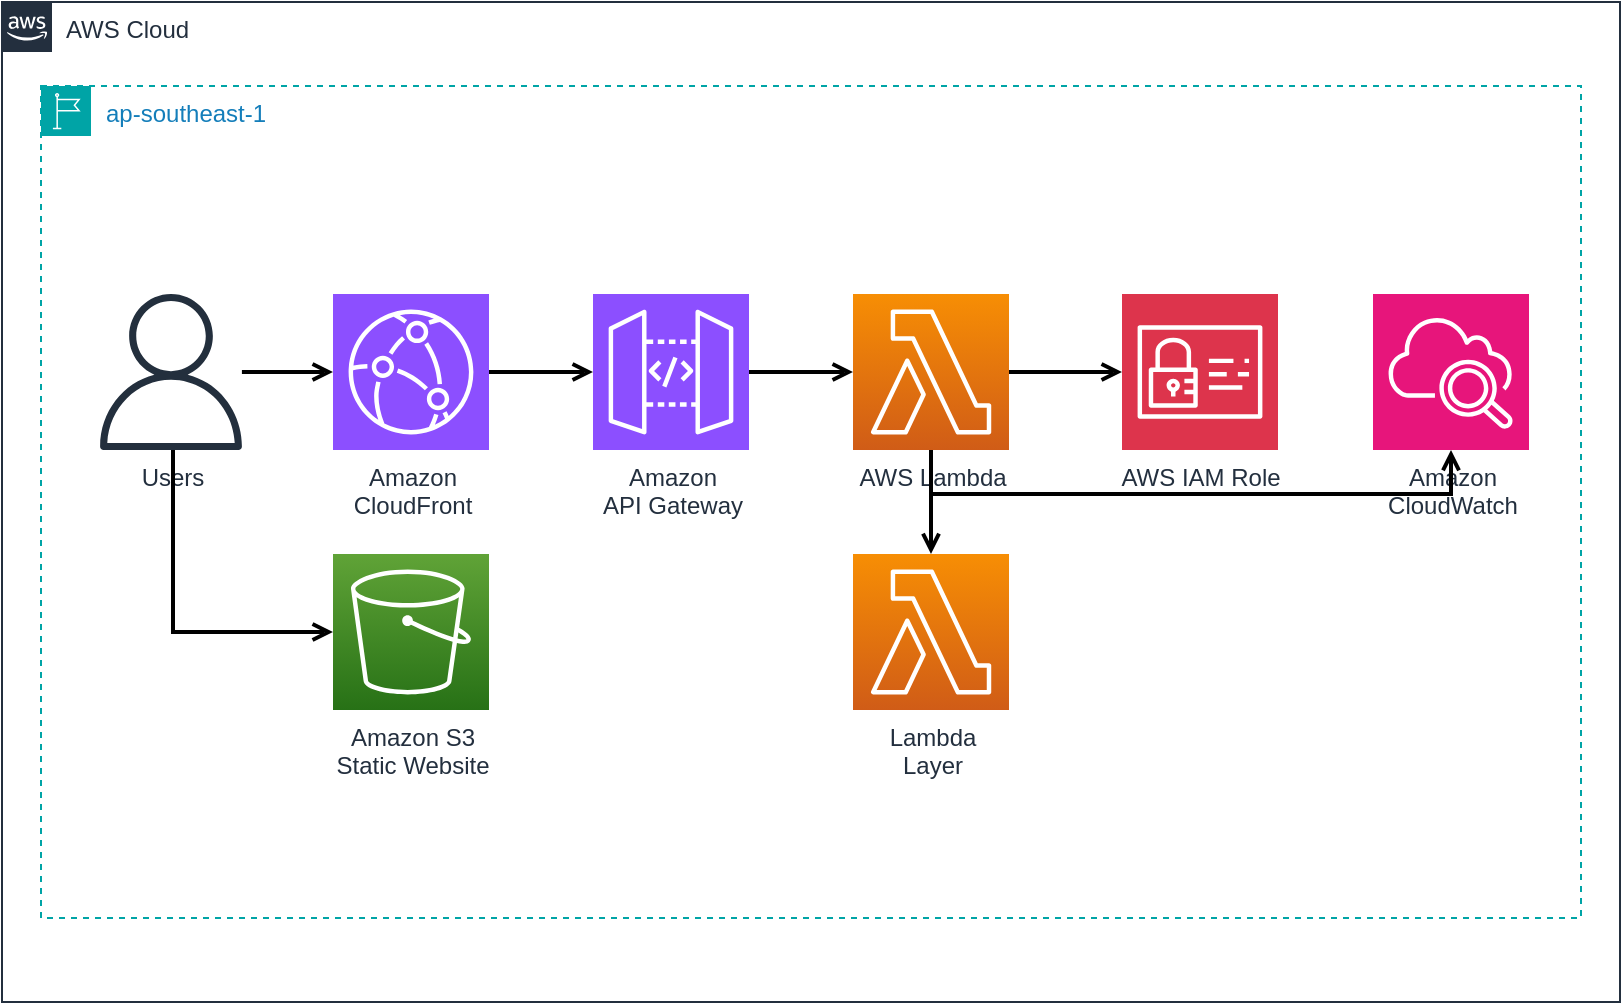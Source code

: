 <mxfile version="24.7.17">
  <diagram id="Ht1M8jgEwFfnCIfOTk4-" name="ColorLab Architecture">
    <mxGraphModel dx="1000" dy="599" grid="1" gridSize="10" guides="1" tooltips="1" connect="1" arrows="1" fold="1" page="1" pageScale="1" pageWidth="1169" pageHeight="827" math="0" shadow="0">
      <root>
        <mxCell id="0" />
        <mxCell id="1" parent="0" />
        <mxCell id="aws-cloud" value="AWS Cloud" style="points=[[0,0],[0.25,0],[0.5,0],[0.75,0],[1,0],[1,0.25],[1,0.5],[1,0.75],[1,1],[0.75,1],[0.5,1],[0.25,1],[0,1],[0,0.75],[0,0.5],[0,0.25]];outlineConnect=0;gradientColor=none;html=1;whiteSpace=wrap;fontSize=12;fontStyle=0;shape=mxgraph.aws4.group;grIcon=mxgraph.aws4.group_aws_cloud_alt;strokeColor=#232F3E;fillColor=none;verticalAlign=top;align=left;spacingLeft=30;fontColor=#232F3E;dashed=0;labelBackgroundColor=#ffffff;container=1;pointerEvents=0;collapsible=0;recursiveResize=0;" parent="1" vertex="1">
          <mxGeometry x="40" y="40" width="809" height="500" as="geometry" />
        </mxCell>
        <mxCell id="dj-fv3P4rTRpWhJIhewW-11" value="ap-southeast-1" style="points=[[0,0],[0.25,0],[0.5,0],[0.75,0],[1,0],[1,0.25],[1,0.5],[1,0.75],[1,1],[0.75,1],[0.5,1],[0.25,1],[0,1],[0,0.75],[0,0.5],[0,0.25]];outlineConnect=0;gradientColor=none;html=1;whiteSpace=wrap;fontSize=12;fontStyle=0;container=1;pointerEvents=0;collapsible=0;recursiveResize=0;shape=mxgraph.aws4.group;grIcon=mxgraph.aws4.group_region;strokeColor=#00A4A6;fillColor=none;verticalAlign=top;align=left;spacingLeft=30;fontColor=#147EBA;dashed=1;" vertex="1" parent="aws-cloud">
          <mxGeometry x="19.5" y="42" width="770" height="416" as="geometry" />
        </mxCell>
        <mxCell id="cloudfront" value="Amazon&lt;br&gt;CloudFront" style="sketch=0;points=[[0,0,0],[0.25,0,0],[0.5,0,0],[0.75,0,0],[1,0,0],[0,1,0],[0.25,1,0],[0.5,1,0],[0.75,1,0],[1,1,0],[0,0.25,0],[0,0.5,0],[0,0.75,0],[1,0.25,0],[1,0.5,0],[1,0.75,0]];outlineConnect=0;fontColor=#232F3E;gradientColor=#F78E04;gradientDirection=north;fillColor=#D05C17;strokeColor=#ffffff;dashed=0;verticalLabelPosition=bottom;verticalAlign=top;align=center;html=1;fontSize=12;fontStyle=0;aspect=fixed;shape=mxgraph.aws4.resourceIcon;resIcon=mxgraph.aws4.cloudfront;labelBackgroundColor=#ffffff;" parent="dj-fv3P4rTRpWhJIhewW-11" vertex="1">
          <mxGeometry x="146" y="104" width="78" height="78" as="geometry" />
        </mxCell>
        <mxCell id="apigateway" value="Amazon&lt;br&gt;API Gateway" style="sketch=0;points=[[0,0,0],[0.25,0,0],[0.5,0,0],[0.75,0,0],[1,0,0],[0,1,0],[0.25,1,0],[0.5,1,0],[0.75,1,0],[1,1,0],[0,0.25,0],[0,0.5,0],[0,0.75,0],[1,0.25,0],[1,0.5,0],[1,0.75,0]];outlineConnect=0;fontColor=#232F3E;gradientColor=#FF4F8B;gradientDirection=north;fillColor=#BC1356;strokeColor=#ffffff;dashed=0;verticalLabelPosition=bottom;verticalAlign=top;align=center;html=1;fontSize=12;fontStyle=0;aspect=fixed;shape=mxgraph.aws4.resourceIcon;resIcon=mxgraph.aws4.api_gateway;labelBackgroundColor=#ffffff;" parent="dj-fv3P4rTRpWhJIhewW-11" vertex="1">
          <mxGeometry x="276" y="104" width="78" height="78" as="geometry" />
        </mxCell>
        <mxCell id="lambda" value="AWS Lambda" style="sketch=0;points=[[0,0,0],[0.25,0,0],[0.5,0,0],[0.75,0,0],[1,0,0],[0,1,0],[0.25,1,0],[0.5,1,0],[0.75,1,0],[1,1,0],[0,0.25,0],[0,0.5,0],[0,0.75,0],[1,0.25,0],[1,0.5,0],[1,0.75,0]];outlineConnect=0;fontColor=#232F3E;gradientColor=#F78E04;gradientDirection=north;fillColor=#D05C17;strokeColor=#ffffff;dashed=0;verticalLabelPosition=bottom;verticalAlign=top;align=center;html=1;fontSize=12;fontStyle=0;aspect=fixed;shape=mxgraph.aws4.resourceIcon;resIcon=mxgraph.aws4.lambda;labelBackgroundColor=#ffffff;" parent="dj-fv3P4rTRpWhJIhewW-11" vertex="1">
          <mxGeometry x="406" y="104" width="78" height="78" as="geometry" />
        </mxCell>
        <mxCell id="cloudwatch" value="Amazon&lt;br&gt;CloudWatch" style="sketch=0;points=[[0,0,0],[0.25,0,0],[0.5,0,0],[0.75,0,0],[1,0,0],[0,1,0],[0.25,1,0],[0.5,1,0],[0.75,1,0],[1,1,0],[0,0.25,0],[0,0.5,0],[0,0.75,0],[1,0.25,0],[1,0.5,0],[1,0.75,0]];outlineConnect=0;fontColor=#232F3E;gradientColor=#F34482;gradientDirection=north;fillColor=#BC1356;strokeColor=#ffffff;dashed=0;verticalLabelPosition=bottom;verticalAlign=top;align=center;html=1;fontSize=12;fontStyle=0;aspect=fixed;shape=mxgraph.aws4.resourceIcon;resIcon=mxgraph.aws4.cloudwatch;labelBackgroundColor=#ffffff;" parent="dj-fv3P4rTRpWhJIhewW-11" vertex="1">
          <mxGeometry x="666" y="104" width="78" height="78" as="geometry" />
        </mxCell>
        <mxCell id="s3-website" value="Amazon S3&lt;br&gt;Static Website" style="sketch=0;points=[[0,0,0],[0.25,0,0],[0.5,0,0],[0.75,0,0],[1,0,0],[0,1,0],[0.25,1,0],[0.5,1,0],[0.75,1,0],[1,1,0],[0,0.25,0],[0,0.5,0],[0,0.75,0],[1,0.25,0],[1,0.5,0],[1,0.75,0]];outlineConnect=0;fontColor=#232F3E;gradientColor=#60A337;gradientDirection=north;fillColor=#277116;strokeColor=#ffffff;dashed=0;verticalLabelPosition=bottom;verticalAlign=top;align=center;html=1;fontSize=12;fontStyle=0;aspect=fixed;shape=mxgraph.aws4.resourceIcon;resIcon=mxgraph.aws4.s3;labelBackgroundColor=#ffffff;" parent="dj-fv3P4rTRpWhJIhewW-11" vertex="1">
          <mxGeometry x="146" y="234" width="78" height="78" as="geometry" />
        </mxCell>
        <mxCell id="lambda-layer" value="Lambda&lt;br&gt;Layer" style="sketch=0;points=[[0,0,0],[0.25,0,0],[0.5,0,0],[0.75,0,0],[1,0,0],[0,1,0],[0.25,1,0],[0.5,1,0],[0.75,1,0],[1,1,0],[0,0.25,0],[0,0.5,0],[0,0.75,0],[1,0.25,0],[1,0.5,0],[1,0.75,0]];outlineConnect=0;fontColor=#232F3E;gradientColor=#F78E04;gradientDirection=north;fillColor=#D05C17;strokeColor=#ffffff;dashed=0;verticalLabelPosition=bottom;verticalAlign=top;align=center;html=1;fontSize=12;fontStyle=0;aspect=fixed;shape=mxgraph.aws4.resourceIcon;resIcon=mxgraph.aws4.lambda;labelBackgroundColor=#ffffff;" parent="dj-fv3P4rTRpWhJIhewW-11" vertex="1">
          <mxGeometry x="406" y="234" width="78" height="78" as="geometry" />
        </mxCell>
        <mxCell id="flow2" value="" style="edgeStyle=orthogonalEdgeStyle;rounded=0;orthogonalLoop=1;jettySize=auto;html=1;endArrow=open;endFill=0;strokeWidth=2;" parent="dj-fv3P4rTRpWhJIhewW-11" source="cloudfront" target="apigateway" edge="1">
          <mxGeometry relative="1" as="geometry" />
        </mxCell>
        <mxCell id="flow3" value="" style="edgeStyle=orthogonalEdgeStyle;rounded=0;orthogonalLoop=1;jettySize=auto;html=1;endArrow=open;endFill=0;strokeWidth=2;" parent="dj-fv3P4rTRpWhJIhewW-11" source="apigateway" target="lambda" edge="1">
          <mxGeometry relative="1" as="geometry" />
        </mxCell>
        <mxCell id="flow4" value="" style="edgeStyle=orthogonalEdgeStyle;rounded=0;orthogonalLoop=1;jettySize=auto;html=1;endArrow=open;endFill=0;strokeWidth=2;" parent="dj-fv3P4rTRpWhJIhewW-11" source="lambda" target="dj-fv3P4rTRpWhJIhewW-9" edge="1">
          <mxGeometry relative="1" as="geometry">
            <mxPoint x="540.5" y="144" as="targetPoint" />
            <Array as="points" />
          </mxGeometry>
        </mxCell>
        <mxCell id="flow5" value="" style="edgeStyle=orthogonalEdgeStyle;rounded=0;orthogonalLoop=1;jettySize=auto;html=1;endArrow=open;endFill=0;strokeWidth=2;" parent="dj-fv3P4rTRpWhJIhewW-11" source="lambda" edge="1">
          <mxGeometry relative="1" as="geometry">
            <Array as="points">
              <mxPoint x="445" y="204" />
              <mxPoint x="705" y="204" />
            </Array>
            <mxPoint x="705" y="182" as="targetPoint" />
          </mxGeometry>
        </mxCell>
        <mxCell id="layer-flow" value="" style="edgeStyle=orthogonalEdgeStyle;rounded=0;orthogonalLoop=1;jettySize=auto;html=1;endArrow=open;endFill=0;strokeWidth=2;" parent="dj-fv3P4rTRpWhJIhewW-11" source="lambda" target="lambda-layer" edge="1">
          <mxGeometry relative="1" as="geometry" />
        </mxCell>
        <mxCell id="user" value="Users" style="sketch=0;outlineConnect=0;fontColor=#232F3E;gradientColor=none;fillColor=#232F3D;strokeColor=none;dashed=0;verticalLabelPosition=bottom;verticalAlign=top;align=center;html=1;fontSize=12;fontStyle=0;aspect=fixed;pointerEvents=1;shape=mxgraph.aws4.user;labelBackgroundColor=#ffffff;" parent="dj-fv3P4rTRpWhJIhewW-11" vertex="1">
          <mxGeometry x="26" y="104" width="78" height="78" as="geometry" />
        </mxCell>
        <mxCell id="static-flow" value="" style="edgeStyle=orthogonalEdgeStyle;rounded=0;orthogonalLoop=1;jettySize=auto;html=1;endArrow=open;endFill=0;strokeWidth=2;" parent="dj-fv3P4rTRpWhJIhewW-11" target="s3-website" edge="1">
          <mxGeometry relative="1" as="geometry">
            <Array as="points">
              <mxPoint x="66" y="273" />
            </Array>
            <mxPoint x="66" y="182" as="sourcePoint" />
          </mxGeometry>
        </mxCell>
        <mxCell id="dj-fv3P4rTRpWhJIhewW-1" value="" style="edgeStyle=orthogonalEdgeStyle;rounded=0;orthogonalLoop=1;jettySize=auto;html=1;endArrow=open;endFill=0;strokeWidth=2;" edge="1" parent="dj-fv3P4rTRpWhJIhewW-11" source="user">
          <mxGeometry relative="1" as="geometry">
            <mxPoint x="115" y="142.8" as="sourcePoint" />
            <mxPoint x="146" y="143" as="targetPoint" />
            <Array as="points">
              <mxPoint x="146" y="143" />
            </Array>
          </mxGeometry>
        </mxCell>
        <mxCell id="dj-fv3P4rTRpWhJIhewW-3" value="" style="sketch=0;points=[[0,0,0],[0.25,0,0],[0.5,0,0],[0.75,0,0],[1,0,0],[0,1,0],[0.25,1,0],[0.5,1,0],[0.75,1,0],[1,1,0],[0,0.25,0],[0,0.5,0],[0,0.75,0],[1,0.25,0],[1,0.5,0],[1,0.75,0]];outlineConnect=0;fontColor=#232F3E;fillColor=#8C4FFF;strokeColor=#ffffff;dashed=0;verticalLabelPosition=bottom;verticalAlign=top;align=center;html=1;fontSize=12;fontStyle=0;aspect=fixed;shape=mxgraph.aws4.resourceIcon;resIcon=mxgraph.aws4.cloudfront;" vertex="1" parent="dj-fv3P4rTRpWhJIhewW-11">
          <mxGeometry x="146" y="104" width="78" height="78" as="geometry" />
        </mxCell>
        <mxCell id="dj-fv3P4rTRpWhJIhewW-4" value="" style="sketch=0;points=[[0,0,0],[0.25,0,0],[0.5,0,0],[0.75,0,0],[1,0,0],[0,1,0],[0.25,1,0],[0.5,1,0],[0.75,1,0],[1,1,0],[0,0.25,0],[0,0.5,0],[0,0.75,0],[1,0.25,0],[1,0.5,0],[1,0.75,0]];outlineConnect=0;fontColor=#232F3E;fillColor=#E7157B;strokeColor=#ffffff;dashed=0;verticalLabelPosition=bottom;verticalAlign=top;align=center;html=1;fontSize=12;fontStyle=0;aspect=fixed;shape=mxgraph.aws4.resourceIcon;resIcon=mxgraph.aws4.api_gateway;" vertex="1" parent="dj-fv3P4rTRpWhJIhewW-11">
          <mxGeometry x="276" y="104" width="78" height="78" as="geometry" />
        </mxCell>
        <mxCell id="dj-fv3P4rTRpWhJIhewW-7" value="" style="sketch=0;points=[[0,0,0],[0.25,0,0],[0.5,0,0],[0.75,0,0],[1,0,0],[0,1,0],[0.25,1,0],[0.5,1,0],[0.75,1,0],[1,1,0],[0,0.25,0],[0,0.5,0],[0,0.75,0],[1,0.25,0],[1,0.5,0],[1,0.75,0]];outlineConnect=0;fontColor=#232F3E;fillColor=#8C4FFF;strokeColor=#ffffff;dashed=0;verticalLabelPosition=bottom;verticalAlign=top;align=center;html=1;fontSize=12;fontStyle=0;aspect=fixed;shape=mxgraph.aws4.resourceIcon;resIcon=mxgraph.aws4.api_gateway;" vertex="1" parent="dj-fv3P4rTRpWhJIhewW-11">
          <mxGeometry x="276" y="104" width="78" height="78" as="geometry" />
        </mxCell>
        <mxCell id="dj-fv3P4rTRpWhJIhewW-9" value="AWS IAM Role" style="sketch=0;points=[[0,0,0],[0.25,0,0],[0.5,0,0],[0.75,0,0],[1,0,0],[0,1,0],[0.25,1,0],[0.5,1,0],[0.75,1,0],[1,1,0],[0,0.25,0],[0,0.5,0],[0,0.75,0],[1,0.25,0],[1,0.5,0],[1,0.75,0]];outlineConnect=0;fontColor=#232F3E;fillColor=#DD344C;strokeColor=#ffffff;dashed=0;verticalLabelPosition=bottom;verticalAlign=top;align=center;html=1;fontSize=12;fontStyle=0;aspect=fixed;shape=mxgraph.aws4.resourceIcon;resIcon=mxgraph.aws4.identity_and_access_management;" vertex="1" parent="dj-fv3P4rTRpWhJIhewW-11">
          <mxGeometry x="540.5" y="104" width="78" height="78" as="geometry" />
        </mxCell>
        <mxCell id="dj-fv3P4rTRpWhJIhewW-10" value="" style="sketch=0;points=[[0,0,0],[0.25,0,0],[0.5,0,0],[0.75,0,0],[1,0,0],[0,1,0],[0.25,1,0],[0.5,1,0],[0.75,1,0],[1,1,0],[0,0.25,0],[0,0.5,0],[0,0.75,0],[1,0.25,0],[1,0.5,0],[1,0.75,0]];points=[[0,0,0],[0.25,0,0],[0.5,0,0],[0.75,0,0],[1,0,0],[0,1,0],[0.25,1,0],[0.5,1,0],[0.75,1,0],[1,1,0],[0,0.25,0],[0,0.5,0],[0,0.75,0],[1,0.25,0],[1,0.5,0],[1,0.75,0]];outlineConnect=0;fontColor=#232F3E;fillColor=#E7157B;strokeColor=#ffffff;dashed=0;verticalLabelPosition=bottom;verticalAlign=top;align=center;html=1;fontSize=12;fontStyle=0;aspect=fixed;shape=mxgraph.aws4.resourceIcon;resIcon=mxgraph.aws4.cloudwatch_2;" vertex="1" parent="dj-fv3P4rTRpWhJIhewW-11">
          <mxGeometry x="666" y="104" width="78" height="78" as="geometry" />
        </mxCell>
      </root>
    </mxGraphModel>
  </diagram>
</mxfile>
